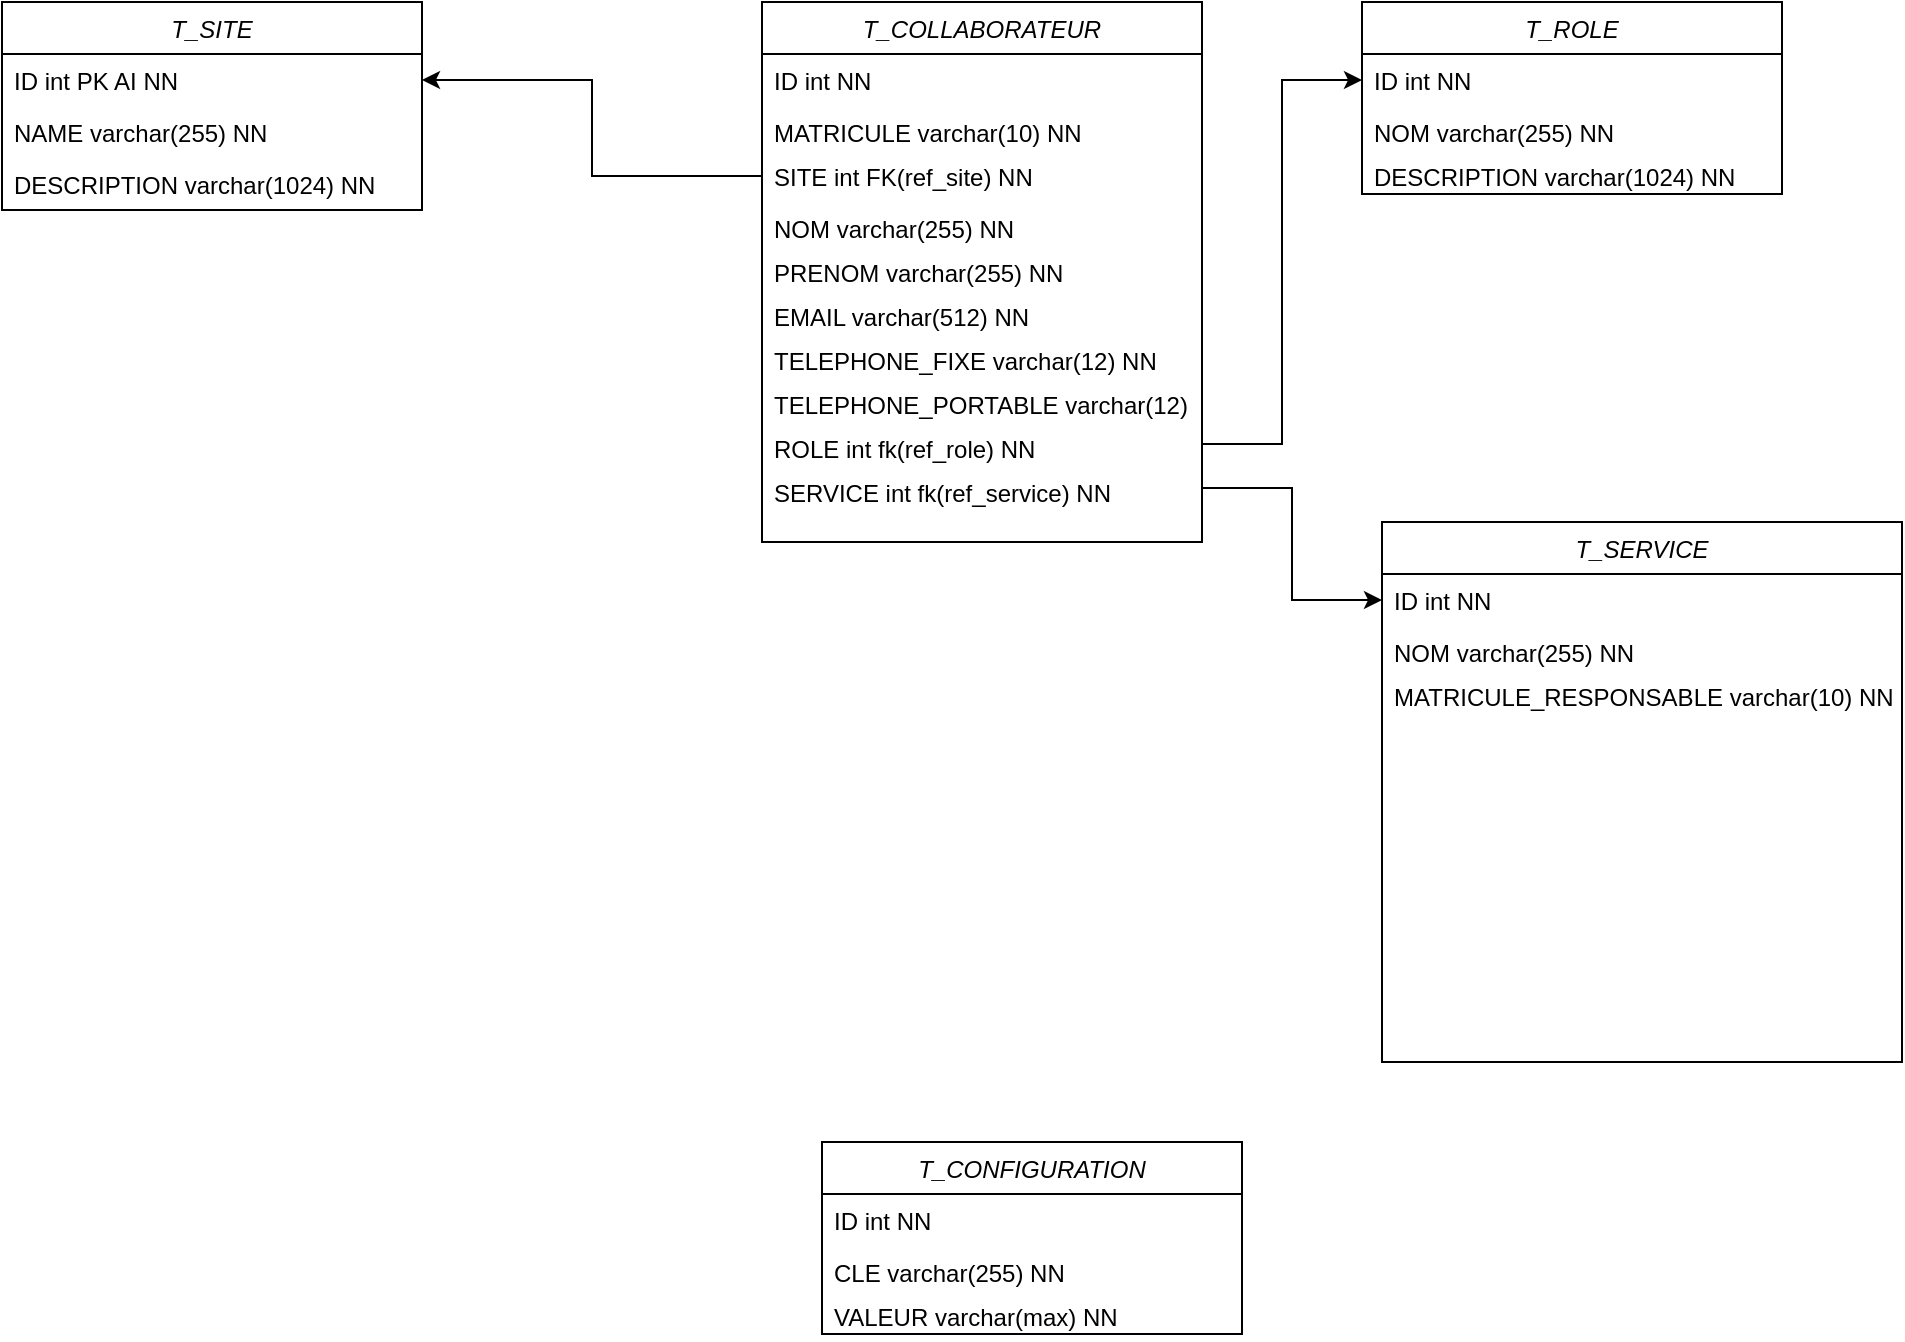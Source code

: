 <mxfile version="21.3.6" type="device">
  <diagram id="C5RBs43oDa-KdzZeNtuy" name="Page-1">
    <mxGraphModel dx="2074" dy="1152" grid="1" gridSize="10" guides="1" tooltips="1" connect="1" arrows="1" fold="1" page="1" pageScale="1" pageWidth="827" pageHeight="1169" math="0" shadow="0">
      <root>
        <mxCell id="WIyWlLk6GJQsqaUBKTNV-0" />
        <mxCell id="WIyWlLk6GJQsqaUBKTNV-1" parent="WIyWlLk6GJQsqaUBKTNV-0" />
        <mxCell id="zkfFHV4jXpPFQw0GAbJ--0" value="T_SITE" style="swimlane;fontStyle=2;align=center;verticalAlign=top;childLayout=stackLayout;horizontal=1;startSize=26;horizontalStack=0;resizeParent=1;resizeLast=0;collapsible=1;marginBottom=0;rounded=0;shadow=0;strokeWidth=1;" parent="WIyWlLk6GJQsqaUBKTNV-1" vertex="1">
          <mxGeometry x="120" y="120" width="210" height="104" as="geometry">
            <mxRectangle x="230" y="140" width="160" height="26" as="alternateBounds" />
          </mxGeometry>
        </mxCell>
        <mxCell id="zkfFHV4jXpPFQw0GAbJ--1" value="ID int PK AI NN" style="text;align=left;verticalAlign=top;spacingLeft=4;spacingRight=4;overflow=hidden;rotatable=0;points=[[0,0.5],[1,0.5]];portConstraint=eastwest;" parent="zkfFHV4jXpPFQw0GAbJ--0" vertex="1">
          <mxGeometry y="26" width="210" height="26" as="geometry" />
        </mxCell>
        <mxCell id="zkfFHV4jXpPFQw0GAbJ--2" value="NAME varchar(255) NN" style="text;align=left;verticalAlign=top;spacingLeft=4;spacingRight=4;overflow=hidden;rotatable=0;points=[[0,0.5],[1,0.5]];portConstraint=eastwest;rounded=0;shadow=0;html=0;" parent="zkfFHV4jXpPFQw0GAbJ--0" vertex="1">
          <mxGeometry y="52" width="210" height="26" as="geometry" />
        </mxCell>
        <mxCell id="zkfFHV4jXpPFQw0GAbJ--3" value="DESCRIPTION varchar(1024) NN" style="text;align=left;verticalAlign=top;spacingLeft=4;spacingRight=4;overflow=hidden;rotatable=0;points=[[0,0.5],[1,0.5]];portConstraint=eastwest;rounded=0;shadow=0;html=0;" parent="zkfFHV4jXpPFQw0GAbJ--0" vertex="1">
          <mxGeometry y="78" width="210" height="26" as="geometry" />
        </mxCell>
        <mxCell id="MXb-qQuXrutmRYV-oQfU-1" value="T_COLLABORATEUR" style="swimlane;fontStyle=2;align=center;verticalAlign=top;childLayout=stackLayout;horizontal=1;startSize=26;horizontalStack=0;resizeParent=1;resizeLast=0;collapsible=1;marginBottom=0;rounded=0;shadow=0;strokeWidth=1;" vertex="1" parent="WIyWlLk6GJQsqaUBKTNV-1">
          <mxGeometry x="500" y="120" width="220" height="270" as="geometry">
            <mxRectangle x="230" y="140" width="160" height="26" as="alternateBounds" />
          </mxGeometry>
        </mxCell>
        <mxCell id="MXb-qQuXrutmRYV-oQfU-2" value="ID int NN" style="text;align=left;verticalAlign=top;spacingLeft=4;spacingRight=4;overflow=hidden;rotatable=0;points=[[0,0.5],[1,0.5]];portConstraint=eastwest;" vertex="1" parent="MXb-qQuXrutmRYV-oQfU-1">
          <mxGeometry y="26" width="220" height="26" as="geometry" />
        </mxCell>
        <mxCell id="MXb-qQuXrutmRYV-oQfU-43" value="MATRICULE varchar(10) NN" style="text;align=left;verticalAlign=top;spacingLeft=4;spacingRight=4;overflow=hidden;rotatable=0;points=[[0,0.5],[1,0.5]];portConstraint=eastwest;rounded=0;shadow=0;html=0;" vertex="1" parent="MXb-qQuXrutmRYV-oQfU-1">
          <mxGeometry y="52" width="220" height="22" as="geometry" />
        </mxCell>
        <mxCell id="MXb-qQuXrutmRYV-oQfU-3" value="SITE int FK(ref_site) NN " style="text;align=left;verticalAlign=top;spacingLeft=4;spacingRight=4;overflow=hidden;rotatable=0;points=[[0,0.5],[1,0.5]];portConstraint=eastwest;rounded=0;shadow=0;html=0;" vertex="1" parent="MXb-qQuXrutmRYV-oQfU-1">
          <mxGeometry y="74" width="220" height="26" as="geometry" />
        </mxCell>
        <mxCell id="MXb-qQuXrutmRYV-oQfU-4" value="NOM varchar(255) NN" style="text;align=left;verticalAlign=top;spacingLeft=4;spacingRight=4;overflow=hidden;rotatable=0;points=[[0,0.5],[1,0.5]];portConstraint=eastwest;rounded=0;shadow=0;html=0;" vertex="1" parent="MXb-qQuXrutmRYV-oQfU-1">
          <mxGeometry y="100" width="220" height="22" as="geometry" />
        </mxCell>
        <mxCell id="MXb-qQuXrutmRYV-oQfU-7" value="PRENOM varchar(255) NN" style="text;align=left;verticalAlign=top;spacingLeft=4;spacingRight=4;overflow=hidden;rotatable=0;points=[[0,0.5],[1,0.5]];portConstraint=eastwest;rounded=0;shadow=0;html=0;" vertex="1" parent="MXb-qQuXrutmRYV-oQfU-1">
          <mxGeometry y="122" width="220" height="22" as="geometry" />
        </mxCell>
        <mxCell id="MXb-qQuXrutmRYV-oQfU-8" value="EMAIL varchar(512) NN" style="text;align=left;verticalAlign=top;spacingLeft=4;spacingRight=4;overflow=hidden;rotatable=0;points=[[0,0.5],[1,0.5]];portConstraint=eastwest;rounded=0;shadow=0;html=0;" vertex="1" parent="MXb-qQuXrutmRYV-oQfU-1">
          <mxGeometry y="144" width="220" height="22" as="geometry" />
        </mxCell>
        <mxCell id="MXb-qQuXrutmRYV-oQfU-9" value="TELEPHONE_FIXE varchar(12) NN" style="text;align=left;verticalAlign=top;spacingLeft=4;spacingRight=4;overflow=hidden;rotatable=0;points=[[0,0.5],[1,0.5]];portConstraint=eastwest;rounded=0;shadow=0;html=0;" vertex="1" parent="MXb-qQuXrutmRYV-oQfU-1">
          <mxGeometry y="166" width="220" height="22" as="geometry" />
        </mxCell>
        <mxCell id="MXb-qQuXrutmRYV-oQfU-30" value="TELEPHONE_PORTABLE varchar(12) NN" style="text;align=left;verticalAlign=top;spacingLeft=4;spacingRight=4;overflow=hidden;rotatable=0;points=[[0,0.5],[1,0.5]];portConstraint=eastwest;rounded=0;shadow=0;html=0;" vertex="1" parent="MXb-qQuXrutmRYV-oQfU-1">
          <mxGeometry y="188" width="220" height="22" as="geometry" />
        </mxCell>
        <mxCell id="MXb-qQuXrutmRYV-oQfU-10" value="ROLE int fk(ref_role) NN" style="text;align=left;verticalAlign=top;spacingLeft=4;spacingRight=4;overflow=hidden;rotatable=0;points=[[0,0.5],[1,0.5]];portConstraint=eastwest;rounded=0;shadow=0;html=0;" vertex="1" parent="MXb-qQuXrutmRYV-oQfU-1">
          <mxGeometry y="210" width="220" height="22" as="geometry" />
        </mxCell>
        <mxCell id="MXb-qQuXrutmRYV-oQfU-31" value="SERVICE int fk(ref_service) NN" style="text;align=left;verticalAlign=top;spacingLeft=4;spacingRight=4;overflow=hidden;rotatable=0;points=[[0,0.5],[1,0.5]];portConstraint=eastwest;rounded=0;shadow=0;html=0;" vertex="1" parent="MXb-qQuXrutmRYV-oQfU-1">
          <mxGeometry y="232" width="220" height="22" as="geometry" />
        </mxCell>
        <mxCell id="MXb-qQuXrutmRYV-oQfU-11" style="edgeStyle=orthogonalEdgeStyle;rounded=0;orthogonalLoop=1;jettySize=auto;html=1;" edge="1" parent="WIyWlLk6GJQsqaUBKTNV-1" source="MXb-qQuXrutmRYV-oQfU-3" target="zkfFHV4jXpPFQw0GAbJ--1">
          <mxGeometry relative="1" as="geometry" />
        </mxCell>
        <mxCell id="MXb-qQuXrutmRYV-oQfU-12" value="T_ROLE" style="swimlane;fontStyle=2;align=center;verticalAlign=top;childLayout=stackLayout;horizontal=1;startSize=26;horizontalStack=0;resizeParent=1;resizeLast=0;collapsible=1;marginBottom=0;rounded=0;shadow=0;strokeWidth=1;" vertex="1" parent="WIyWlLk6GJQsqaUBKTNV-1">
          <mxGeometry x="800" y="120" width="210" height="96" as="geometry">
            <mxRectangle x="230" y="140" width="160" height="26" as="alternateBounds" />
          </mxGeometry>
        </mxCell>
        <mxCell id="MXb-qQuXrutmRYV-oQfU-13" value="ID int NN" style="text;align=left;verticalAlign=top;spacingLeft=4;spacingRight=4;overflow=hidden;rotatable=0;points=[[0,0.5],[1,0.5]];portConstraint=eastwest;" vertex="1" parent="MXb-qQuXrutmRYV-oQfU-12">
          <mxGeometry y="26" width="210" height="26" as="geometry" />
        </mxCell>
        <mxCell id="MXb-qQuXrutmRYV-oQfU-15" value="NOM varchar(255) NN" style="text;align=left;verticalAlign=top;spacingLeft=4;spacingRight=4;overflow=hidden;rotatable=0;points=[[0,0.5],[1,0.5]];portConstraint=eastwest;rounded=0;shadow=0;html=0;" vertex="1" parent="MXb-qQuXrutmRYV-oQfU-12">
          <mxGeometry y="52" width="210" height="22" as="geometry" />
        </mxCell>
        <mxCell id="MXb-qQuXrutmRYV-oQfU-16" value="DESCRIPTION varchar(1024) NN" style="text;align=left;verticalAlign=top;spacingLeft=4;spacingRight=4;overflow=hidden;rotatable=0;points=[[0,0.5],[1,0.5]];portConstraint=eastwest;rounded=0;shadow=0;html=0;" vertex="1" parent="MXb-qQuXrutmRYV-oQfU-12">
          <mxGeometry y="74" width="210" height="22" as="geometry" />
        </mxCell>
        <mxCell id="MXb-qQuXrutmRYV-oQfU-20" style="edgeStyle=orthogonalEdgeStyle;rounded=0;orthogonalLoop=1;jettySize=auto;html=1;entryX=0;entryY=0.5;entryDx=0;entryDy=0;" edge="1" parent="WIyWlLk6GJQsqaUBKTNV-1" source="MXb-qQuXrutmRYV-oQfU-10" target="MXb-qQuXrutmRYV-oQfU-13">
          <mxGeometry relative="1" as="geometry" />
        </mxCell>
        <mxCell id="MXb-qQuXrutmRYV-oQfU-21" value="T_CONFIGURATION" style="swimlane;fontStyle=2;align=center;verticalAlign=top;childLayout=stackLayout;horizontal=1;startSize=26;horizontalStack=0;resizeParent=1;resizeLast=0;collapsible=1;marginBottom=0;rounded=0;shadow=0;strokeWidth=1;" vertex="1" parent="WIyWlLk6GJQsqaUBKTNV-1">
          <mxGeometry x="530" y="690" width="210" height="96" as="geometry">
            <mxRectangle x="230" y="140" width="160" height="26" as="alternateBounds" />
          </mxGeometry>
        </mxCell>
        <mxCell id="MXb-qQuXrutmRYV-oQfU-22" value="ID int NN" style="text;align=left;verticalAlign=top;spacingLeft=4;spacingRight=4;overflow=hidden;rotatable=0;points=[[0,0.5],[1,0.5]];portConstraint=eastwest;" vertex="1" parent="MXb-qQuXrutmRYV-oQfU-21">
          <mxGeometry y="26" width="210" height="26" as="geometry" />
        </mxCell>
        <mxCell id="MXb-qQuXrutmRYV-oQfU-24" value="CLE varchar(255) NN" style="text;align=left;verticalAlign=top;spacingLeft=4;spacingRight=4;overflow=hidden;rotatable=0;points=[[0,0.5],[1,0.5]];portConstraint=eastwest;rounded=0;shadow=0;html=0;" vertex="1" parent="MXb-qQuXrutmRYV-oQfU-21">
          <mxGeometry y="52" width="210" height="22" as="geometry" />
        </mxCell>
        <mxCell id="MXb-qQuXrutmRYV-oQfU-25" value="VALEUR varchar(max) NN" style="text;align=left;verticalAlign=top;spacingLeft=4;spacingRight=4;overflow=hidden;rotatable=0;points=[[0,0.5],[1,0.5]];portConstraint=eastwest;rounded=0;shadow=0;html=0;" vertex="1" parent="MXb-qQuXrutmRYV-oQfU-21">
          <mxGeometry y="74" width="210" height="22" as="geometry" />
        </mxCell>
        <mxCell id="MXb-qQuXrutmRYV-oQfU-32" value="T_SERVICE" style="swimlane;fontStyle=2;align=center;verticalAlign=top;childLayout=stackLayout;horizontal=1;startSize=26;horizontalStack=0;resizeParent=1;resizeLast=0;collapsible=1;marginBottom=0;rounded=0;shadow=0;strokeWidth=1;" vertex="1" parent="WIyWlLk6GJQsqaUBKTNV-1">
          <mxGeometry x="810" y="380" width="260" height="270" as="geometry">
            <mxRectangle x="230" y="140" width="160" height="26" as="alternateBounds" />
          </mxGeometry>
        </mxCell>
        <mxCell id="MXb-qQuXrutmRYV-oQfU-33" value="ID int NN" style="text;align=left;verticalAlign=top;spacingLeft=4;spacingRight=4;overflow=hidden;rotatable=0;points=[[0,0.5],[1,0.5]];portConstraint=eastwest;" vertex="1" parent="MXb-qQuXrutmRYV-oQfU-32">
          <mxGeometry y="26" width="260" height="26" as="geometry" />
        </mxCell>
        <mxCell id="MXb-qQuXrutmRYV-oQfU-35" value="NOM varchar(255) NN" style="text;align=left;verticalAlign=top;spacingLeft=4;spacingRight=4;overflow=hidden;rotatable=0;points=[[0,0.5],[1,0.5]];portConstraint=eastwest;rounded=0;shadow=0;html=0;" vertex="1" parent="MXb-qQuXrutmRYV-oQfU-32">
          <mxGeometry y="52" width="260" height="22" as="geometry" />
        </mxCell>
        <mxCell id="MXb-qQuXrutmRYV-oQfU-42" value="MATRICULE_RESPONSABLE varchar(10) NN" style="text;align=left;verticalAlign=top;spacingLeft=4;spacingRight=4;overflow=hidden;rotatable=0;points=[[0,0.5],[1,0.5]];portConstraint=eastwest;rounded=0;shadow=0;html=0;" vertex="1" parent="MXb-qQuXrutmRYV-oQfU-32">
          <mxGeometry y="74" width="260" height="22" as="geometry" />
        </mxCell>
        <mxCell id="MXb-qQuXrutmRYV-oQfU-44" style="edgeStyle=orthogonalEdgeStyle;rounded=0;orthogonalLoop=1;jettySize=auto;html=1;" edge="1" parent="WIyWlLk6GJQsqaUBKTNV-1" source="MXb-qQuXrutmRYV-oQfU-31" target="MXb-qQuXrutmRYV-oQfU-33">
          <mxGeometry relative="1" as="geometry" />
        </mxCell>
      </root>
    </mxGraphModel>
  </diagram>
</mxfile>
